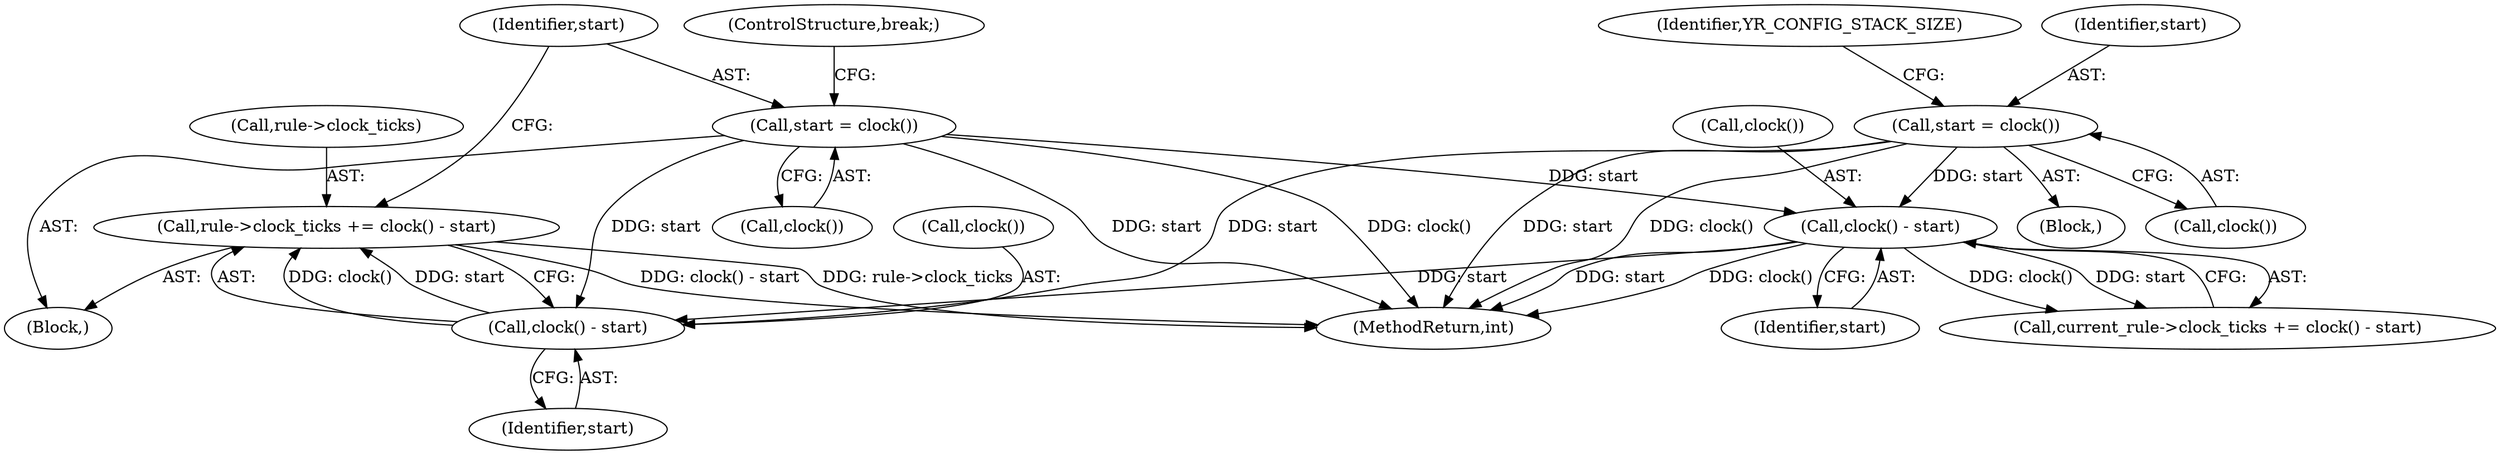 digraph "0_yara_053e67e3ec81cc9268ce30eaf0d6663d8639ed1e@pointer" {
"1000801" [label="(Call,rule->clock_ticks += clock() - start)"];
"1000805" [label="(Call,clock() - start)"];
"1002707" [label="(Call,clock() - start)"];
"1000808" [label="(Call,start = clock())"];
"1000161" [label="(Call,start = clock())"];
"1002708" [label="(Call,clock())"];
"1000806" [label="(Call,clock())"];
"1000811" [label="(ControlStructure,break;)"];
"1000161" [label="(Call,start = clock())"];
"1000165" [label="(Identifier,YR_CONFIG_STACK_SIZE)"];
"1000801" [label="(Call,rule->clock_ticks += clock() - start)"];
"1002707" [label="(Call,clock() - start)"];
"1002709" [label="(Identifier,start)"];
"1002703" [label="(Call,current_rule->clock_ticks += clock() - start)"];
"1000808" [label="(Call,start = clock())"];
"1000810" [label="(Call,clock())"];
"1000809" [label="(Identifier,start)"];
"1000802" [label="(Call,rule->clock_ticks)"];
"1000112" [label="(Block,)"];
"1000192" [label="(Block,)"];
"1000807" [label="(Identifier,start)"];
"1002727" [label="(MethodReturn,int)"];
"1000163" [label="(Call,clock())"];
"1000162" [label="(Identifier,start)"];
"1000805" [label="(Call,clock() - start)"];
"1000801" -> "1000192"  [label="AST: "];
"1000801" -> "1000805"  [label="CFG: "];
"1000802" -> "1000801"  [label="AST: "];
"1000805" -> "1000801"  [label="AST: "];
"1000809" -> "1000801"  [label="CFG: "];
"1000801" -> "1002727"  [label="DDG: clock() - start"];
"1000801" -> "1002727"  [label="DDG: rule->clock_ticks"];
"1000805" -> "1000801"  [label="DDG: clock()"];
"1000805" -> "1000801"  [label="DDG: start"];
"1000805" -> "1000807"  [label="CFG: "];
"1000806" -> "1000805"  [label="AST: "];
"1000807" -> "1000805"  [label="AST: "];
"1002707" -> "1000805"  [label="DDG: start"];
"1000808" -> "1000805"  [label="DDG: start"];
"1000161" -> "1000805"  [label="DDG: start"];
"1002707" -> "1002703"  [label="AST: "];
"1002707" -> "1002709"  [label="CFG: "];
"1002708" -> "1002707"  [label="AST: "];
"1002709" -> "1002707"  [label="AST: "];
"1002703" -> "1002707"  [label="CFG: "];
"1002707" -> "1002727"  [label="DDG: start"];
"1002707" -> "1002727"  [label="DDG: clock()"];
"1002707" -> "1002703"  [label="DDG: clock()"];
"1002707" -> "1002703"  [label="DDG: start"];
"1000808" -> "1002707"  [label="DDG: start"];
"1000161" -> "1002707"  [label="DDG: start"];
"1000808" -> "1000192"  [label="AST: "];
"1000808" -> "1000810"  [label="CFG: "];
"1000809" -> "1000808"  [label="AST: "];
"1000810" -> "1000808"  [label="AST: "];
"1000811" -> "1000808"  [label="CFG: "];
"1000808" -> "1002727"  [label="DDG: clock()"];
"1000808" -> "1002727"  [label="DDG: start"];
"1000161" -> "1000112"  [label="AST: "];
"1000161" -> "1000163"  [label="CFG: "];
"1000162" -> "1000161"  [label="AST: "];
"1000163" -> "1000161"  [label="AST: "];
"1000165" -> "1000161"  [label="CFG: "];
"1000161" -> "1002727"  [label="DDG: start"];
"1000161" -> "1002727"  [label="DDG: clock()"];
}
